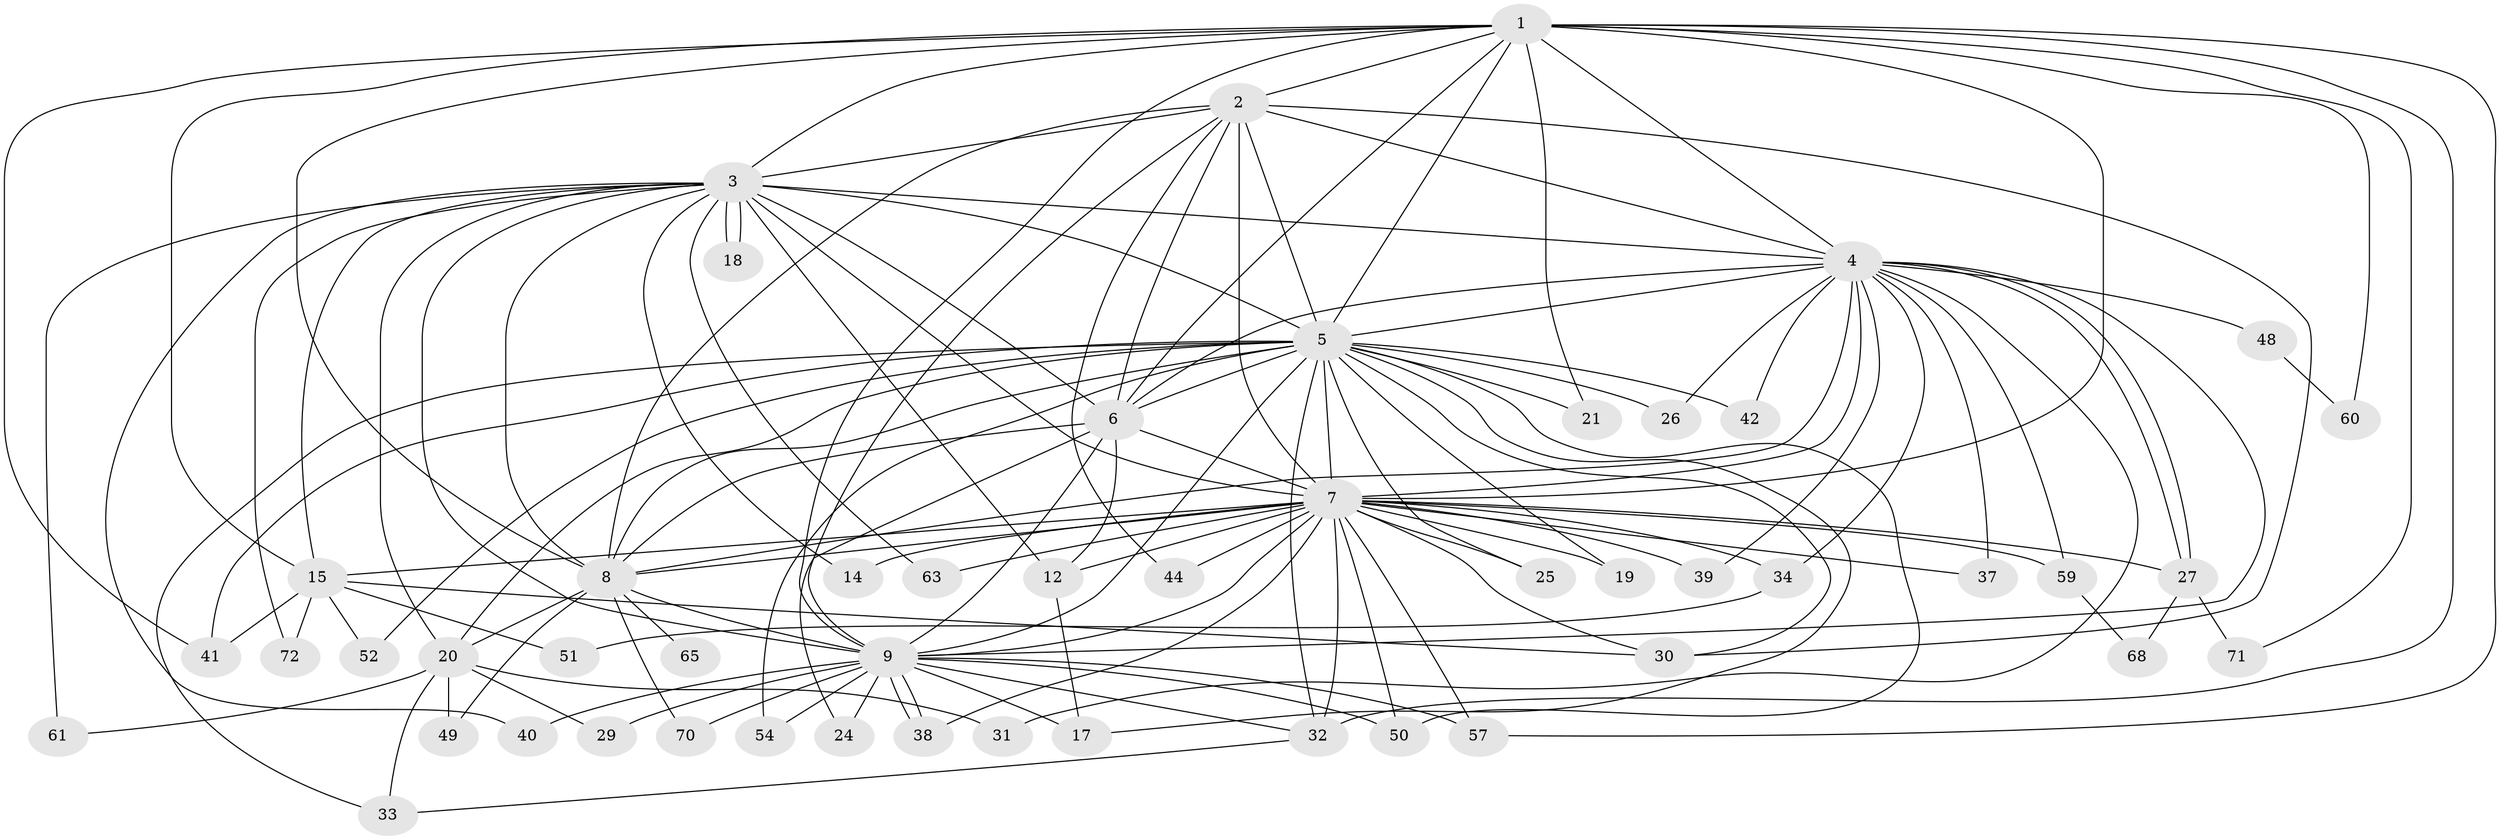 // original degree distribution, {17: 0.013888888888888888, 11: 0.013888888888888888, 22: 0.027777777777777776, 20: 0.027777777777777776, 10: 0.027777777777777776, 14: 0.013888888888888888, 28: 0.013888888888888888, 3: 0.20833333333333334, 5: 0.041666666666666664, 2: 0.5277777777777778, 6: 0.027777777777777776, 4: 0.05555555555555555}
// Generated by graph-tools (version 1.1) at 2025/41/03/06/25 10:41:42]
// undirected, 50 vertices, 130 edges
graph export_dot {
graph [start="1"]
  node [color=gray90,style=filled];
  1 [super="+56"];
  2 [super="+53"];
  3 [super="+23"];
  4 [super="+36"];
  5 [super="+43"];
  6 [super="+13"];
  7 [super="+10"];
  8 [super="+11"];
  9 [super="+16"];
  12 [super="+28"];
  14;
  15 [super="+55"];
  17 [super="+69"];
  18;
  19;
  20 [super="+22"];
  21;
  24;
  25;
  26;
  27 [super="+64"];
  29;
  30 [super="+35"];
  31;
  32 [super="+45"];
  33 [super="+62"];
  34 [super="+46"];
  37;
  38 [super="+47"];
  39;
  40;
  41 [super="+67"];
  42;
  44;
  48;
  49;
  50 [super="+58"];
  51;
  52;
  54;
  57 [super="+66"];
  59;
  60;
  61;
  63;
  65;
  68;
  70;
  71;
  72;
  1 -- 2;
  1 -- 3;
  1 -- 4;
  1 -- 5;
  1 -- 6;
  1 -- 7 [weight=3];
  1 -- 8;
  1 -- 9 [weight=2];
  1 -- 15;
  1 -- 21;
  1 -- 41;
  1 -- 60;
  1 -- 71;
  1 -- 57;
  1 -- 32;
  2 -- 3;
  2 -- 4;
  2 -- 5;
  2 -- 6;
  2 -- 7 [weight=2];
  2 -- 8;
  2 -- 9;
  2 -- 44;
  2 -- 30;
  3 -- 4 [weight=2];
  3 -- 5;
  3 -- 6;
  3 -- 7 [weight=2];
  3 -- 8;
  3 -- 9;
  3 -- 14;
  3 -- 18;
  3 -- 18;
  3 -- 20;
  3 -- 40;
  3 -- 61;
  3 -- 63;
  3 -- 72;
  3 -- 12;
  3 -- 15;
  4 -- 5;
  4 -- 6;
  4 -- 7 [weight=2];
  4 -- 8;
  4 -- 9;
  4 -- 26;
  4 -- 27;
  4 -- 27;
  4 -- 31;
  4 -- 34;
  4 -- 37;
  4 -- 39;
  4 -- 42;
  4 -- 48 [weight=2];
  4 -- 59;
  5 -- 6;
  5 -- 7 [weight=2];
  5 -- 8;
  5 -- 9;
  5 -- 17;
  5 -- 19;
  5 -- 20;
  5 -- 21;
  5 -- 25;
  5 -- 26;
  5 -- 30;
  5 -- 33;
  5 -- 41;
  5 -- 42;
  5 -- 32;
  5 -- 50;
  5 -- 52;
  5 -- 54;
  6 -- 7 [weight=2];
  6 -- 8;
  6 -- 9;
  6 -- 24;
  6 -- 12;
  7 -- 8 [weight=2];
  7 -- 9 [weight=2];
  7 -- 12 [weight=2];
  7 -- 14;
  7 -- 15;
  7 -- 19;
  7 -- 25;
  7 -- 30;
  7 -- 32;
  7 -- 34 [weight=2];
  7 -- 37;
  7 -- 39;
  7 -- 44;
  7 -- 59;
  7 -- 63;
  7 -- 27;
  7 -- 57;
  7 -- 50;
  7 -- 38;
  8 -- 9 [weight=2];
  8 -- 49;
  8 -- 65 [weight=2];
  8 -- 70;
  8 -- 20;
  9 -- 24;
  9 -- 29;
  9 -- 32;
  9 -- 38;
  9 -- 38;
  9 -- 40;
  9 -- 50;
  9 -- 54;
  9 -- 57;
  9 -- 70;
  9 -- 17;
  12 -- 17;
  15 -- 51;
  15 -- 52;
  15 -- 72;
  15 -- 41;
  15 -- 30;
  20 -- 29;
  20 -- 49;
  20 -- 61;
  20 -- 31;
  20 -- 33;
  27 -- 71;
  27 -- 68;
  32 -- 33;
  34 -- 51;
  48 -- 60;
  59 -- 68;
}
